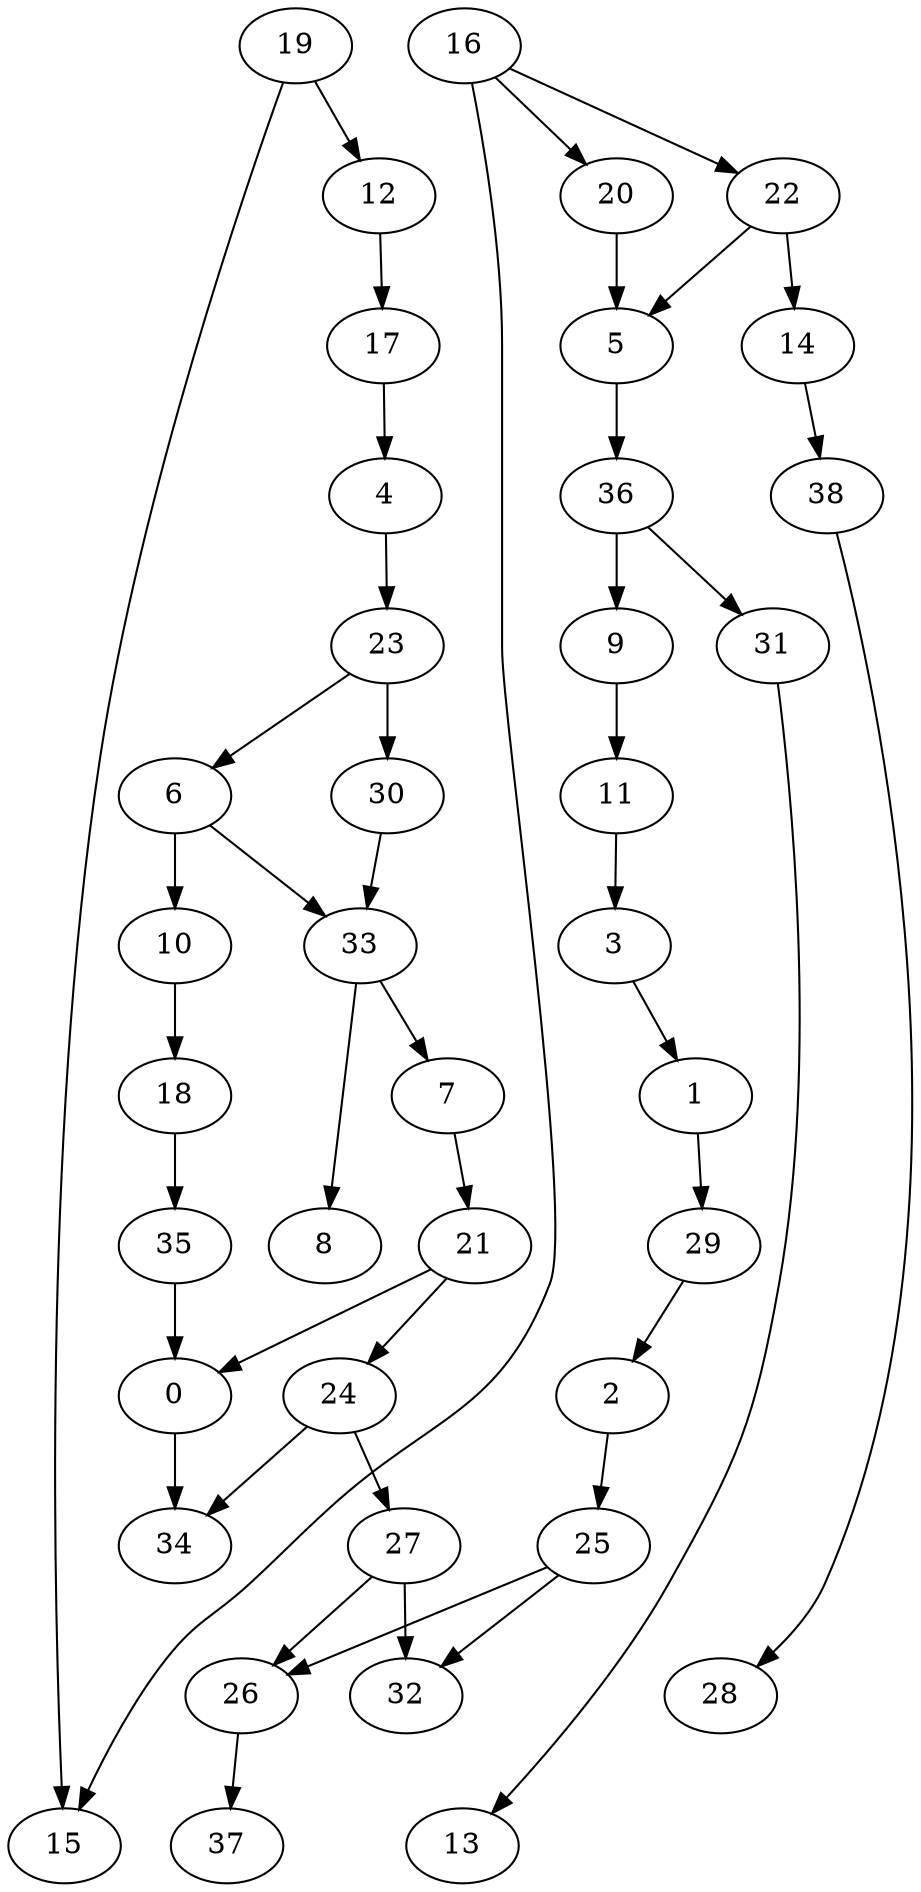 digraph g {
0;
1;
2;
3;
4;
5;
6;
7;
8;
9;
10;
11;
12;
13;
14;
15;
16;
17;
18;
19;
20;
21;
22;
23;
24;
25;
26;
27;
28;
29;
30;
31;
32;
33;
34;
35;
36;
37;
38;
0 -> 34 [weight=0];
1 -> 29 [weight=0];
2 -> 25 [weight=0];
3 -> 1 [weight=0];
4 -> 23 [weight=0];
5 -> 36 [weight=0];
6 -> 33 [weight=0];
6 -> 10 [weight=0];
7 -> 21 [weight=0];
9 -> 11 [weight=2];
10 -> 18 [weight=0];
11 -> 3 [weight=0];
12 -> 17 [weight=0];
14 -> 38 [weight=0];
16 -> 22 [weight=0];
16 -> 15 [weight=0];
16 -> 20 [weight=0];
17 -> 4 [weight=0];
18 -> 35 [weight=0];
19 -> 12 [weight=0];
19 -> 15 [weight=0];
20 -> 5 [weight=0];
21 -> 0 [weight=0];
21 -> 24 [weight=0];
22 -> 5 [weight=0];
22 -> 14 [weight=0];
23 -> 6 [weight=0];
23 -> 30 [weight=0];
24 -> 34 [weight=0];
24 -> 27 [weight=0];
25 -> 26 [weight=0];
25 -> 32 [weight=0];
26 -> 37 [weight=0];
27 -> 26 [weight=0];
27 -> 32 [weight=0];
29 -> 2 [weight=0];
30 -> 33 [weight=0];
31 -> 13 [weight=0];
33 -> 7 [weight=0];
33 -> 8 [weight=0];
35 -> 0 [weight=0];
36 -> 9 [weight=0];
36 -> 31 [weight=0];
38 -> 28 [weight=0];
}
